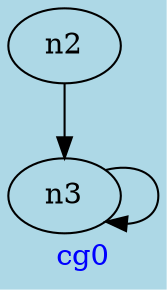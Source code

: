 digraph G{
graph [ label = "cg0" , fontcolor = "blue" , bgcolor = "lightblue" ];
n2;
n3;
n2->n3;
n3->n3;
}
